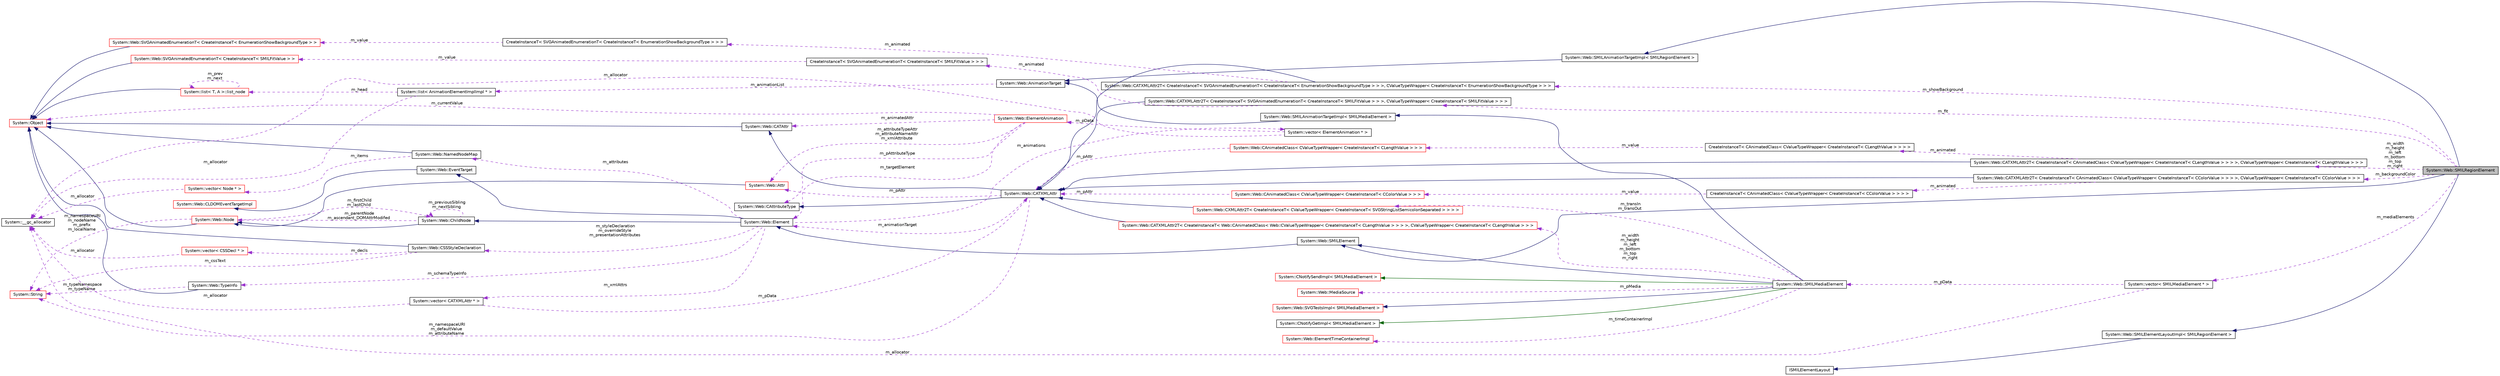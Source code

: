 digraph G
{
  edge [fontname="Helvetica",fontsize="10",labelfontname="Helvetica",labelfontsize="10"];
  node [fontname="Helvetica",fontsize="10",shape=record];
  rankdir="LR";
  Node1 [label="System::Web::SMILRegionElement",height=0.2,width=0.4,color="black", fillcolor="grey75", style="filled" fontcolor="black"];
  Node2 -> Node1 [dir="back",color="midnightblue",fontsize="10",style="solid",fontname="Helvetica"];
  Node2 [label="System::Web::SMILElement",height=0.2,width=0.4,color="black", fillcolor="white", style="filled",URL="$class_system_1_1_web_1_1_s_m_i_l_element.html"];
  Node3 -> Node2 [dir="back",color="midnightblue",fontsize="10",style="solid",fontname="Helvetica"];
  Node3 [label="System::Web::Element",height=0.2,width=0.4,color="black", fillcolor="white", style="filled",URL="$class_system_1_1_web_1_1_element.html"];
  Node4 -> Node3 [dir="back",color="midnightblue",fontsize="10",style="solid",fontname="Helvetica"];
  Node4 [label="System::Web::ChildNode",height=0.2,width=0.4,color="black", fillcolor="white", style="filled",URL="$class_system_1_1_web_1_1_child_node.html"];
  Node5 -> Node4 [dir="back",color="midnightblue",fontsize="10",style="solid",fontname="Helvetica"];
  Node5 [label="System::Web::Node",height=0.2,width=0.4,color="red", fillcolor="white", style="filled",URL="$class_system_1_1_web_1_1_node.html"];
  Node6 -> Node5 [dir="back",color="midnightblue",fontsize="10",style="solid",fontname="Helvetica"];
  Node6 [label="System::Object",height=0.2,width=0.4,color="red", fillcolor="white", style="filled",URL="$class_system_1_1_object.html"];
  Node7 -> Node5 [dir="back",color="darkorchid3",fontsize="10",style="dashed",label=" m_namespaceURI\nm_nodeName\nm_prefix\nm_localName" ,fontname="Helvetica"];
  Node7 [label="System::String",height=0.2,width=0.4,color="red", fillcolor="white", style="filled",URL="$class_system_1_1_string.html"];
  Node4 -> Node5 [dir="back",color="darkorchid3",fontsize="10",style="dashed",label=" m_firstChild\nm_lastChild" ,fontname="Helvetica"];
  Node5 -> Node4 [dir="back",color="darkorchid3",fontsize="10",style="dashed",label=" m_parentNode\nm_ascendant_DOMAttrModifed" ,fontname="Helvetica"];
  Node4 -> Node4 [dir="back",color="darkorchid3",fontsize="10",style="dashed",label=" m_previousSibling\nm_nextSibling" ,fontname="Helvetica"];
  Node8 -> Node3 [dir="back",color="midnightblue",fontsize="10",style="solid",fontname="Helvetica"];
  Node8 [label="System::Web::EventTarget",height=0.2,width=0.4,color="black", fillcolor="white", style="filled",URL="$class_system_1_1_web_1_1_event_target.html"];
  Node9 -> Node8 [dir="back",color="midnightblue",fontsize="10",style="solid",fontname="Helvetica"];
  Node9 [label="System::Web::CLDOMEventTargetImpl",height=0.2,width=0.4,color="red", fillcolor="white", style="filled",URL="$class_system_1_1_web_1_1_c_l_d_o_m_event_target_impl.html"];
  Node10 -> Node3 [dir="back",color="darkorchid3",fontsize="10",style="dashed",label=" m_xmlAttrs" ,fontname="Helvetica"];
  Node10 [label="System::vector\< CATXMLAttr * \>",height=0.2,width=0.4,color="black", fillcolor="white", style="filled",URL="$class_system_1_1vector.html"];
  Node11 -> Node10 [dir="back",color="darkorchid3",fontsize="10",style="dashed",label=" m_allocator" ,fontname="Helvetica"];
  Node11 [label="System::__gc_allocator",height=0.2,width=0.4,color="black", fillcolor="white", style="filled",URL="$class_system_1_1____gc__allocator.html"];
  Node12 -> Node10 [dir="back",color="darkorchid3",fontsize="10",style="dashed",label=" m_pData" ,fontname="Helvetica"];
  Node12 [label="System::Web::CATXMLAttr",height=0.2,width=0.4,color="black", fillcolor="white", style="filled",URL="$class_system_1_1_web_1_1_c_a_t_x_m_l_attr.html"];
  Node13 -> Node12 [dir="back",color="midnightblue",fontsize="10",style="solid",fontname="Helvetica"];
  Node13 [label="System::Web::CATAttr",height=0.2,width=0.4,color="black", fillcolor="white", style="filled",URL="$class_system_1_1_web_1_1_c_a_t_attr.html"];
  Node6 -> Node13 [dir="back",color="midnightblue",fontsize="10",style="solid",fontname="Helvetica"];
  Node14 -> Node12 [dir="back",color="midnightblue",fontsize="10",style="solid",fontname="Helvetica"];
  Node14 [label="System::Web::CAttributeType",height=0.2,width=0.4,color="black", fillcolor="white", style="filled",URL="$class_system_1_1_web_1_1_c_attribute_type.html"];
  Node15 -> Node12 [dir="back",color="darkorchid3",fontsize="10",style="dashed",label=" m_pAttr" ,fontname="Helvetica"];
  Node15 [label="System::Web::Attr",height=0.2,width=0.4,color="red", fillcolor="white", style="filled",URL="$class_system_1_1_web_1_1_attr.html"];
  Node5 -> Node15 [dir="back",color="midnightblue",fontsize="10",style="solid",fontname="Helvetica"];
  Node7 -> Node12 [dir="back",color="darkorchid3",fontsize="10",style="dashed",label=" m_namespaceURI\nm_defaultValue\nm_attributeName" ,fontname="Helvetica"];
  Node3 -> Node12 [dir="back",color="darkorchid3",fontsize="10",style="dashed",label=" m_animationTarget" ,fontname="Helvetica"];
  Node16 -> Node3 [dir="back",color="darkorchid3",fontsize="10",style="dashed",label=" m_attributes" ,fontname="Helvetica"];
  Node16 [label="System::Web::NamedNodeMap",height=0.2,width=0.4,color="black", fillcolor="white", style="filled",URL="$class_system_1_1_web_1_1_named_node_map.html"];
  Node6 -> Node16 [dir="back",color="midnightblue",fontsize="10",style="solid",fontname="Helvetica"];
  Node17 -> Node16 [dir="back",color="darkorchid3",fontsize="10",style="dashed",label=" m_items" ,fontname="Helvetica"];
  Node17 [label="System::vector\< Node * \>",height=0.2,width=0.4,color="red", fillcolor="white", style="filled",URL="$class_system_1_1vector.html"];
  Node11 -> Node17 [dir="back",color="darkorchid3",fontsize="10",style="dashed",label=" m_allocator" ,fontname="Helvetica"];
  Node18 -> Node3 [dir="back",color="darkorchid3",fontsize="10",style="dashed",label=" m_schemaTypeInfo" ,fontname="Helvetica"];
  Node18 [label="System::Web::TypeInfo",height=0.2,width=0.4,color="black", fillcolor="white", style="filled",URL="$class_system_1_1_web_1_1_type_info.html"];
  Node6 -> Node18 [dir="back",color="midnightblue",fontsize="10",style="solid",fontname="Helvetica"];
  Node7 -> Node18 [dir="back",color="darkorchid3",fontsize="10",style="dashed",label=" m_typeNamespace\nm_typeName" ,fontname="Helvetica"];
  Node19 -> Node3 [dir="back",color="darkorchid3",fontsize="10",style="dashed",label=" m_styleDeclaration\nm_overrideStyle\nm_presentationAttributes" ,fontname="Helvetica"];
  Node19 [label="System::Web::CSSStyleDeclaration",height=0.2,width=0.4,color="black", fillcolor="white", style="filled",URL="$class_system_1_1_web_1_1_c_s_s_style_declaration.html"];
  Node6 -> Node19 [dir="back",color="midnightblue",fontsize="10",style="solid",fontname="Helvetica"];
  Node7 -> Node19 [dir="back",color="darkorchid3",fontsize="10",style="dashed",label=" m_cssText" ,fontname="Helvetica"];
  Node20 -> Node19 [dir="back",color="darkorchid3",fontsize="10",style="dashed",label=" m_decls" ,fontname="Helvetica"];
  Node20 [label="System::vector\< CSSDecl * \>",height=0.2,width=0.4,color="red", fillcolor="white", style="filled",URL="$class_system_1_1vector.html"];
  Node11 -> Node20 [dir="back",color="darkorchid3",fontsize="10",style="dashed",label=" m_allocator" ,fontname="Helvetica"];
  Node21 -> Node3 [dir="back",color="darkorchid3",fontsize="10",style="dashed",label=" m_animations" ,fontname="Helvetica"];
  Node21 [label="System::vector\< ElementAnimation * \>",height=0.2,width=0.4,color="black", fillcolor="white", style="filled",URL="$class_system_1_1vector.html"];
  Node11 -> Node21 [dir="back",color="darkorchid3",fontsize="10",style="dashed",label=" m_allocator" ,fontname="Helvetica"];
  Node22 -> Node21 [dir="back",color="darkorchid3",fontsize="10",style="dashed",label=" m_pData" ,fontname="Helvetica"];
  Node22 [label="System::Web::ElementAnimation",height=0.2,width=0.4,color="red", fillcolor="white", style="filled",URL="$class_system_1_1_web_1_1_element_animation.html"];
  Node13 -> Node22 [dir="back",color="darkorchid3",fontsize="10",style="dashed",label=" m_animatedAttr" ,fontname="Helvetica"];
  Node14 -> Node22 [dir="back",color="darkorchid3",fontsize="10",style="dashed",label=" m_pAttributeType" ,fontname="Helvetica"];
  Node15 -> Node22 [dir="back",color="darkorchid3",fontsize="10",style="dashed",label=" m_attributeTypeAttr\nm_attributeNameAttr\nm_xmlAttribute" ,fontname="Helvetica"];
  Node3 -> Node22 [dir="back",color="darkorchid3",fontsize="10",style="dashed",label=" m_targetElement" ,fontname="Helvetica"];
  Node6 -> Node22 [dir="back",color="darkorchid3",fontsize="10",style="dashed",label=" m_currentValue" ,fontname="Helvetica"];
  Node23 -> Node1 [dir="back",color="midnightblue",fontsize="10",style="solid",fontname="Helvetica"];
  Node23 [label="System::Web::SMILElementLayoutImpl\< SMILRegionElement \>",height=0.2,width=0.4,color="black", fillcolor="white", style="filled",URL="$class_system_1_1_web_1_1_s_m_i_l_element_layout_impl.html"];
  Node24 -> Node23 [dir="back",color="midnightblue",fontsize="10",style="solid",fontname="Helvetica"];
  Node24 [label="ISMILElementLayout",height=0.2,width=0.4,color="black", fillcolor="white", style="filled",URL="$class_i_s_m_i_l_element_layout.html"];
  Node25 -> Node1 [dir="back",color="midnightblue",fontsize="10",style="solid",fontname="Helvetica"];
  Node25 [label="System::Web::SMILAnimationTargetImpl\< SMILRegionElement \>",height=0.2,width=0.4,color="black", fillcolor="white", style="filled",URL="$class_system_1_1_web_1_1_s_m_i_l_animation_target_impl.html"];
  Node26 -> Node25 [dir="back",color="midnightblue",fontsize="10",style="solid",fontname="Helvetica"];
  Node26 [label="System::Web::AnimationTarget",height=0.2,width=0.4,color="black", fillcolor="white", style="filled",URL="$class_system_1_1_web_1_1_animation_target.html"];
  Node27 -> Node26 [dir="back",color="darkorchid3",fontsize="10",style="dashed",label=" m_animationList" ,fontname="Helvetica"];
  Node27 [label="System::list\< AnimationElementImplImpl * \>",height=0.2,width=0.4,color="black", fillcolor="white", style="filled",URL="$class_system_1_1list.html"];
  Node11 -> Node27 [dir="back",color="darkorchid3",fontsize="10",style="dashed",label=" m_allocator" ,fontname="Helvetica"];
  Node28 -> Node27 [dir="back",color="darkorchid3",fontsize="10",style="dashed",label=" m_head" ,fontname="Helvetica"];
  Node28 [label="System::list\< T, A \>::list_node",height=0.2,width=0.4,color="red", fillcolor="white", style="filled",URL="$class_system_1_1list_1_1list__node.html"];
  Node6 -> Node28 [dir="back",color="midnightblue",fontsize="10",style="solid",fontname="Helvetica"];
  Node28 -> Node28 [dir="back",color="darkorchid3",fontsize="10",style="dashed",label=" m_prev\nm_next" ,fontname="Helvetica"];
  Node29 -> Node1 [dir="back",color="darkorchid3",fontsize="10",style="dashed",label=" m_showBackground" ,fontname="Helvetica"];
  Node29 [label="System::Web::CATXMLAttr2T\< CreateInstanceT\< SVGAnimatedEnumerationT\< CreateInstanceT\< EnumerationShowBackgroundType \> \> \>, CValueTypeWrapper\< CreateInstanceT\< EnumerationShowBackgroundType \> \> \>",height=0.2,width=0.4,color="black", fillcolor="white", style="filled",URL="$class_system_1_1_web_1_1_c_a_t_x_m_l_attr2_t.html"];
  Node12 -> Node29 [dir="back",color="midnightblue",fontsize="10",style="solid",fontname="Helvetica"];
  Node30 -> Node29 [dir="back",color="darkorchid3",fontsize="10",style="dashed",label=" m_animated" ,fontname="Helvetica"];
  Node30 [label="CreateInstanceT\< SVGAnimatedEnumerationT\< CreateInstanceT\< EnumerationShowBackgroundType \> \> \>",height=0.2,width=0.4,color="black", fillcolor="white", style="filled",URL="$class_create_instance_t.html"];
  Node31 -> Node30 [dir="back",color="darkorchid3",fontsize="10",style="dashed",label=" m_value" ,fontname="Helvetica"];
  Node31 [label="System::Web::SVGAnimatedEnumerationT\< CreateInstanceT\< EnumerationShowBackgroundType \> \>",height=0.2,width=0.4,color="red", fillcolor="white", style="filled",URL="$class_system_1_1_web_1_1_s_v_g_animated_enumeration_t.html"];
  Node6 -> Node31 [dir="back",color="midnightblue",fontsize="10",style="solid",fontname="Helvetica"];
  Node32 -> Node1 [dir="back",color="darkorchid3",fontsize="10",style="dashed",label=" m_backgroundColor" ,fontname="Helvetica"];
  Node32 [label="System::Web::CATXMLAttr2T\< CreateInstanceT\< CAnimatedClass\< CValueTypeWrapper\< CreateInstanceT\< CColorValue \> \> \> \>, CValueTypeWrapper\< CreateInstanceT\< CColorValue \> \> \>",height=0.2,width=0.4,color="black", fillcolor="white", style="filled",URL="$class_system_1_1_web_1_1_c_a_t_x_m_l_attr2_t.html"];
  Node12 -> Node32 [dir="back",color="midnightblue",fontsize="10",style="solid",fontname="Helvetica"];
  Node33 -> Node32 [dir="back",color="darkorchid3",fontsize="10",style="dashed",label=" m_animated" ,fontname="Helvetica"];
  Node33 [label="CreateInstanceT\< CAnimatedClass\< CValueTypeWrapper\< CreateInstanceT\< CColorValue \> \> \> \>",height=0.2,width=0.4,color="black", fillcolor="white", style="filled",URL="$class_create_instance_t.html"];
  Node34 -> Node33 [dir="back",color="darkorchid3",fontsize="10",style="dashed",label=" m_value" ,fontname="Helvetica"];
  Node34 [label="System::Web::CAnimatedClass\< CValueTypeWrapper\< CreateInstanceT\< CColorValue \> \> \>",height=0.2,width=0.4,color="red", fillcolor="white", style="filled",URL="$class_system_1_1_web_1_1_c_animated_class.html"];
  Node12 -> Node34 [dir="back",color="darkorchid3",fontsize="10",style="dashed",label=" m_pAttr" ,fontname="Helvetica"];
  Node35 -> Node1 [dir="back",color="darkorchid3",fontsize="10",style="dashed",label=" m_width\nm_height\nm_left\nm_bottom\nm_top\nm_right" ,fontname="Helvetica"];
  Node35 [label="System::Web::CATXMLAttr2T\< CreateInstanceT\< CAnimatedClass\< CValueTypeWrapper\< CreateInstanceT\< CLengthValue \> \> \> \>, CValueTypeWrapper\< CreateInstanceT\< CLengthValue \> \> \>",height=0.2,width=0.4,color="black", fillcolor="white", style="filled",URL="$class_system_1_1_web_1_1_c_a_t_x_m_l_attr2_t.html"];
  Node12 -> Node35 [dir="back",color="midnightblue",fontsize="10",style="solid",fontname="Helvetica"];
  Node36 -> Node35 [dir="back",color="darkorchid3",fontsize="10",style="dashed",label=" m_animated" ,fontname="Helvetica"];
  Node36 [label="CreateInstanceT\< CAnimatedClass\< CValueTypeWrapper\< CreateInstanceT\< CLengthValue \> \> \> \>",height=0.2,width=0.4,color="black", fillcolor="white", style="filled",URL="$class_create_instance_t.html"];
  Node37 -> Node36 [dir="back",color="darkorchid3",fontsize="10",style="dashed",label=" m_value" ,fontname="Helvetica"];
  Node37 [label="System::Web::CAnimatedClass\< CValueTypeWrapper\< CreateInstanceT\< CLengthValue \> \> \>",height=0.2,width=0.4,color="red", fillcolor="white", style="filled",URL="$class_system_1_1_web_1_1_c_animated_class.html"];
  Node12 -> Node37 [dir="back",color="darkorchid3",fontsize="10",style="dashed",label=" m_pAttr" ,fontname="Helvetica"];
  Node38 -> Node1 [dir="back",color="darkorchid3",fontsize="10",style="dashed",label=" m_mediaElements" ,fontname="Helvetica"];
  Node38 [label="System::vector\< SMILMediaElement * \>",height=0.2,width=0.4,color="black", fillcolor="white", style="filled",URL="$class_system_1_1vector.html"];
  Node11 -> Node38 [dir="back",color="darkorchid3",fontsize="10",style="dashed",label=" m_allocator" ,fontname="Helvetica"];
  Node39 -> Node38 [dir="back",color="darkorchid3",fontsize="10",style="dashed",label=" m_pData" ,fontname="Helvetica"];
  Node39 [label="System::Web::SMILMediaElement",height=0.2,width=0.4,color="black", fillcolor="white", style="filled",URL="$class_system_1_1_web_1_1_s_m_i_l_media_element.html"];
  Node2 -> Node39 [dir="back",color="midnightblue",fontsize="10",style="solid",fontname="Helvetica"];
  Node40 -> Node39 [dir="back",color="midnightblue",fontsize="10",style="solid",fontname="Helvetica"];
  Node40 [label="System::Web::SVGTestsImpl\< SMILMediaElement \>",height=0.2,width=0.4,color="red", fillcolor="white", style="filled",URL="$class_system_1_1_web_1_1_s_v_g_tests_impl.html"];
  Node41 -> Node39 [dir="back",color="midnightblue",fontsize="10",style="solid",fontname="Helvetica"];
  Node41 [label="System::Web::SMILAnimationTargetImpl\< SMILMediaElement \>",height=0.2,width=0.4,color="black", fillcolor="white", style="filled",URL="$class_system_1_1_web_1_1_s_m_i_l_animation_target_impl.html"];
  Node26 -> Node41 [dir="back",color="midnightblue",fontsize="10",style="solid",fontname="Helvetica"];
  Node42 -> Node39 [dir="back",color="darkgreen",fontsize="10",style="solid",fontname="Helvetica"];
  Node42 [label="System::CNotifyGetImpl\< SMILMediaElement \>",height=0.2,width=0.4,color="black", fillcolor="white", style="filled",URL="$class_system_1_1_c_notify_get_impl.html"];
  Node43 -> Node39 [dir="back",color="darkgreen",fontsize="10",style="solid",fontname="Helvetica"];
  Node43 [label="System::CNotifySendImpl\< SMILMediaElement \>",height=0.2,width=0.4,color="red", fillcolor="white", style="filled",URL="$class_system_1_1_c_notify_send_impl.html"];
  Node44 -> Node39 [dir="back",color="darkorchid3",fontsize="10",style="dashed",label=" m_transIn\nm_transOut" ,fontname="Helvetica"];
  Node44 [label="System::Web::CXMLAttr2T\< CreateInstanceT\< CValueTypeWrapper\< CreateInstanceT\< SVGStringListSemicolonSeparated \> \> \> \>",height=0.2,width=0.4,color="red", fillcolor="white", style="filled",URL="$class_system_1_1_web_1_1_c_x_m_l_attr2_t.html"];
  Node12 -> Node44 [dir="back",color="midnightblue",fontsize="10",style="solid",fontname="Helvetica"];
  Node45 -> Node39 [dir="back",color="darkorchid3",fontsize="10",style="dashed",label=" m_width\nm_height\nm_left\nm_bottom\nm_top\nm_right" ,fontname="Helvetica"];
  Node45 [label="System::Web::CATXMLAttr2T\< CreateInstanceT\< Web::CAnimatedClass\< Web::CValueTypeWrapper\< CreateInstanceT\< CLengthValue \> \> \> \>, CValueTypeWrapper\< CreateInstanceT\< CLengthValue \> \> \>",height=0.2,width=0.4,color="red", fillcolor="white", style="filled",URL="$class_system_1_1_web_1_1_c_a_t_x_m_l_attr2_t.html"];
  Node12 -> Node45 [dir="back",color="midnightblue",fontsize="10",style="solid",fontname="Helvetica"];
  Node46 -> Node39 [dir="back",color="darkorchid3",fontsize="10",style="dashed",label=" m_timeContainerImpl" ,fontname="Helvetica"];
  Node46 [label="System::Web::ElementTimeContainerImpl",height=0.2,width=0.4,color="red", fillcolor="white", style="filled",URL="$class_system_1_1_web_1_1_element_time_container_impl.html"];
  Node47 -> Node39 [dir="back",color="darkorchid3",fontsize="10",style="dashed",label=" m_pMedia" ,fontname="Helvetica"];
  Node47 [label="System::Web::MediaSource",height=0.2,width=0.4,color="red", fillcolor="white", style="filled",URL="$class_system_1_1_web_1_1_media_source.html"];
  Node48 -> Node1 [dir="back",color="darkorchid3",fontsize="10",style="dashed",label=" m_fit" ,fontname="Helvetica"];
  Node48 [label="System::Web::CATXMLAttr2T\< CreateInstanceT\< SVGAnimatedEnumerationT\< CreateInstanceT\< SMILFitValue \> \> \>, CValueTypeWrapper\< CreateInstanceT\< SMILFitValue \> \> \>",height=0.2,width=0.4,color="black", fillcolor="white", style="filled",URL="$class_system_1_1_web_1_1_c_a_t_x_m_l_attr2_t.html"];
  Node12 -> Node48 [dir="back",color="midnightblue",fontsize="10",style="solid",fontname="Helvetica"];
  Node49 -> Node48 [dir="back",color="darkorchid3",fontsize="10",style="dashed",label=" m_animated" ,fontname="Helvetica"];
  Node49 [label="CreateInstanceT\< SVGAnimatedEnumerationT\< CreateInstanceT\< SMILFitValue \> \> \>",height=0.2,width=0.4,color="black", fillcolor="white", style="filled",URL="$class_create_instance_t.html"];
  Node50 -> Node49 [dir="back",color="darkorchid3",fontsize="10",style="dashed",label=" m_value" ,fontname="Helvetica"];
  Node50 [label="System::Web::SVGAnimatedEnumerationT\< CreateInstanceT\< SMILFitValue \> \>",height=0.2,width=0.4,color="red", fillcolor="white", style="filled",URL="$class_system_1_1_web_1_1_s_v_g_animated_enumeration_t.html"];
  Node6 -> Node50 [dir="back",color="midnightblue",fontsize="10",style="solid",fontname="Helvetica"];
}
